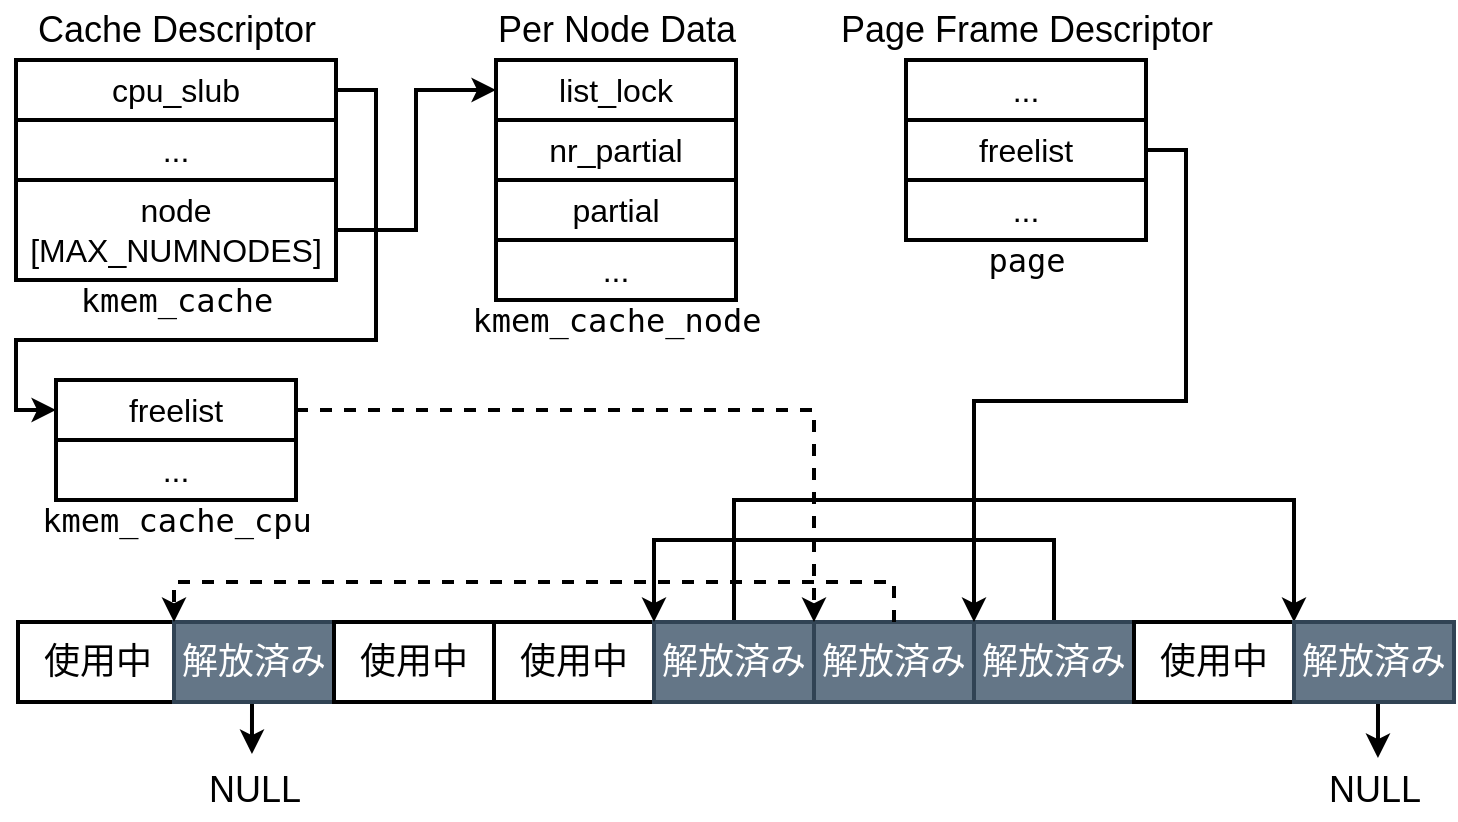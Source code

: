 <mxfile version="17.1.3" type="device"><diagram id="1PTh6FgA4ZMRLVhKMem_" name="Page-1"><mxGraphModel dx="1350" dy="734" grid="1" gridSize="10" guides="1" tooltips="1" connect="1" arrows="1" fold="1" page="1" pageScale="1" pageWidth="827" pageHeight="1169" math="0" shadow="0"><root><mxCell id="0"/><mxCell id="1" parent="0"/><mxCell id="CtP6jZYUIq63EAaGJqNB-1" value="&lt;font style=&quot;font-size: 18px&quot;&gt;使用中&lt;br&gt;&lt;/font&gt;" style="rounded=0;whiteSpace=wrap;html=1;strokeWidth=2;" parent="1" vertex="1"><mxGeometry x="81" y="401" width="80" height="40" as="geometry"/></mxCell><mxCell id="I0gND7RQxF3cpXnMpm9j-37" style="edgeStyle=orthogonalEdgeStyle;rounded=0;orthogonalLoop=1;jettySize=auto;html=1;exitX=0.5;exitY=1;exitDx=0;exitDy=0;entryX=0.483;entryY=-0.1;entryDx=0;entryDy=0;entryPerimeter=0;fontSize=18;strokeWidth=2;" edge="1" parent="1" source="CtP6jZYUIq63EAaGJqNB-3" target="I0gND7RQxF3cpXnMpm9j-34"><mxGeometry relative="1" as="geometry"/></mxCell><mxCell id="CtP6jZYUIq63EAaGJqNB-3" value="&lt;font style=&quot;font-size: 18px&quot;&gt;解放済み&lt;font style=&quot;font-size: 18px&quot;&gt;&lt;br&gt;&lt;/font&gt;&lt;/font&gt;" style="rounded=0;whiteSpace=wrap;html=1;strokeWidth=2;fillColor=#647687;fontColor=#ffffff;strokeColor=#314354;" parent="1" vertex="1"><mxGeometry x="159" y="401" width="80" height="40" as="geometry"/></mxCell><mxCell id="CtP6jZYUIq63EAaGJqNB-10" value="&lt;font style=&quot;font-size: 16px&quot;&gt;cpu_slub&lt;/font&gt;" style="rounded=0;whiteSpace=wrap;html=1;strokeWidth=2;" parent="1" vertex="1"><mxGeometry x="80" y="120" width="160" height="30" as="geometry"/></mxCell><mxCell id="CtP6jZYUIq63EAaGJqNB-11" value="&lt;font style=&quot;font-size: 16px&quot;&gt;...&lt;br&gt;&lt;/font&gt;" style="rounded=0;whiteSpace=wrap;html=1;strokeWidth=2;" parent="1" vertex="1"><mxGeometry x="80" y="150" width="160" height="30" as="geometry"/></mxCell><mxCell id="I0gND7RQxF3cpXnMpm9j-21" style="edgeStyle=orthogonalEdgeStyle;rounded=0;orthogonalLoop=1;jettySize=auto;html=1;exitX=1;exitY=0.5;exitDx=0;exitDy=0;entryX=0;entryY=0.5;entryDx=0;entryDy=0;fontSize=18;strokeWidth=2;" edge="1" parent="1" source="CtP6jZYUIq63EAaGJqNB-10" target="I0gND7RQxF3cpXnMpm9j-18"><mxGeometry relative="1" as="geometry"><Array as="points"><mxPoint x="260" y="135"/><mxPoint x="260" y="260"/><mxPoint x="80" y="260"/><mxPoint x="80" y="295"/></Array></mxGeometry></mxCell><mxCell id="I0gND7RQxF3cpXnMpm9j-22" style="edgeStyle=orthogonalEdgeStyle;rounded=0;orthogonalLoop=1;jettySize=auto;html=1;exitX=1;exitY=0.5;exitDx=0;exitDy=0;entryX=0;entryY=0.5;entryDx=0;entryDy=0;fontSize=18;strokeWidth=2;" edge="1" parent="1" source="CtP6jZYUIq63EAaGJqNB-12" target="I0gND7RQxF3cpXnMpm9j-11"><mxGeometry relative="1" as="geometry"/></mxCell><mxCell id="CtP6jZYUIq63EAaGJqNB-12" value="&lt;div style=&quot;font-size: 16px&quot;&gt;&lt;font style=&quot;font-size: 16px&quot;&gt;node&lt;br&gt;[MAX_NUMNODES]&lt;/font&gt;&lt;/div&gt;" style="rounded=0;whiteSpace=wrap;html=1;strokeWidth=2;" parent="1" vertex="1"><mxGeometry x="80" y="180" width="160" height="50" as="geometry"/></mxCell><mxCell id="CtP6jZYUIq63EAaGJqNB-14" value="&lt;font style=&quot;font-size: 18px&quot;&gt;Cache Descriptor&lt;br&gt;&lt;/font&gt;" style="text;html=1;align=center;verticalAlign=middle;resizable=0;points=[];autosize=1;strokeColor=none;fillColor=none;fontSize=16;" parent="1" vertex="1"><mxGeometry x="85" y="90" width="150" height="30" as="geometry"/></mxCell><mxCell id="CtP6jZYUIq63EAaGJqNB-16" value="&lt;font style=&quot;font-size: 18px&quot;&gt;Per Node Data&lt;br&gt;&lt;/font&gt;" style="text;html=1;align=center;verticalAlign=middle;resizable=0;points=[];autosize=1;strokeColor=none;fillColor=none;fontSize=16;" parent="1" vertex="1"><mxGeometry x="315" y="90" width="130" height="30" as="geometry"/></mxCell><mxCell id="CtP6jZYUIq63EAaGJqNB-25" value="&lt;font style=&quot;font-size: 18px&quot;&gt;NULL&lt;/font&gt;" style="text;html=1;align=center;verticalAlign=middle;resizable=0;points=[];autosize=1;strokeColor=none;fillColor=none;fontSize=16;" parent="1" vertex="1"><mxGeometry x="729" y="470" width="60" height="30" as="geometry"/></mxCell><mxCell id="I0gND7RQxF3cpXnMpm9j-1" value="&lt;font style=&quot;font-size: 18px&quot;&gt;使用中&lt;br&gt;&lt;/font&gt;" style="rounded=0;whiteSpace=wrap;html=1;strokeWidth=2;" vertex="1" parent="1"><mxGeometry x="239" y="401" width="80" height="40" as="geometry"/></mxCell><mxCell id="I0gND7RQxF3cpXnMpm9j-2" value="&lt;font style=&quot;font-size: 18px&quot;&gt;使用中&lt;br&gt;&lt;/font&gt;" style="rounded=0;whiteSpace=wrap;html=1;strokeWidth=2;" vertex="1" parent="1"><mxGeometry x="319" y="401" width="80" height="40" as="geometry"/></mxCell><mxCell id="I0gND7RQxF3cpXnMpm9j-31" style="edgeStyle=orthogonalEdgeStyle;rounded=0;orthogonalLoop=1;jettySize=auto;html=1;exitX=0.5;exitY=0;exitDx=0;exitDy=0;entryX=0;entryY=0;entryDx=0;entryDy=0;fontSize=18;strokeWidth=2;" edge="1" parent="1" source="I0gND7RQxF3cpXnMpm9j-3" target="I0gND7RQxF3cpXnMpm9j-7"><mxGeometry relative="1" as="geometry"><Array as="points"><mxPoint x="439" y="340"/><mxPoint x="719" y="340"/></Array></mxGeometry></mxCell><mxCell id="I0gND7RQxF3cpXnMpm9j-3" value="&lt;font style=&quot;font-size: 18px&quot;&gt;解放済み&lt;font style=&quot;font-size: 18px&quot;&gt;&lt;br&gt;&lt;/font&gt;&lt;/font&gt;" style="rounded=0;whiteSpace=wrap;html=1;strokeWidth=2;fillColor=#647687;fontColor=#ffffff;strokeColor=#314354;" vertex="1" parent="1"><mxGeometry x="399" y="401" width="80" height="40" as="geometry"/></mxCell><mxCell id="I0gND7RQxF3cpXnMpm9j-4" value="&lt;font style=&quot;font-size: 18px&quot;&gt;解放済み&lt;font style=&quot;font-size: 18px&quot;&gt;&lt;br&gt;&lt;/font&gt;&lt;/font&gt;" style="rounded=0;whiteSpace=wrap;html=1;strokeWidth=2;fillColor=#647687;fontColor=#ffffff;strokeColor=#314354;" vertex="1" parent="1"><mxGeometry x="479" y="401" width="80" height="40" as="geometry"/></mxCell><mxCell id="I0gND7RQxF3cpXnMpm9j-30" style="edgeStyle=orthogonalEdgeStyle;rounded=0;orthogonalLoop=1;jettySize=auto;html=1;exitX=0.5;exitY=0;exitDx=0;exitDy=0;entryX=1;entryY=0;entryDx=0;entryDy=0;fontSize=18;strokeWidth=2;" edge="1" parent="1" source="I0gND7RQxF3cpXnMpm9j-5" target="I0gND7RQxF3cpXnMpm9j-2"><mxGeometry relative="1" as="geometry"><Array as="points"><mxPoint x="599" y="360"/><mxPoint x="399" y="360"/></Array></mxGeometry></mxCell><mxCell id="I0gND7RQxF3cpXnMpm9j-5" value="&lt;font style=&quot;font-size: 18px&quot;&gt;解放済み&lt;font style=&quot;font-size: 18px&quot;&gt;&lt;br&gt;&lt;/font&gt;&lt;/font&gt;" style="rounded=0;whiteSpace=wrap;html=1;strokeWidth=2;fillColor=#647687;fontColor=#ffffff;strokeColor=#314354;" vertex="1" parent="1"><mxGeometry x="559" y="401" width="80" height="40" as="geometry"/></mxCell><mxCell id="I0gND7RQxF3cpXnMpm9j-6" value="&lt;font style=&quot;font-size: 18px&quot;&gt;使用中&lt;br&gt;&lt;/font&gt;" style="rounded=0;whiteSpace=wrap;html=1;strokeWidth=2;" vertex="1" parent="1"><mxGeometry x="639" y="401" width="80" height="40" as="geometry"/></mxCell><mxCell id="I0gND7RQxF3cpXnMpm9j-36" style="edgeStyle=orthogonalEdgeStyle;rounded=0;orthogonalLoop=1;jettySize=auto;html=1;exitX=0.5;exitY=1;exitDx=0;exitDy=0;entryX=0.533;entryY=-0.033;entryDx=0;entryDy=0;entryPerimeter=0;fontSize=18;strokeWidth=2;" edge="1" parent="1" source="I0gND7RQxF3cpXnMpm9j-7" target="CtP6jZYUIq63EAaGJqNB-25"><mxGeometry relative="1" as="geometry"/></mxCell><mxCell id="I0gND7RQxF3cpXnMpm9j-7" value="&lt;font style=&quot;font-size: 18px&quot;&gt;解放済み&lt;font style=&quot;font-size: 18px&quot;&gt;&lt;br&gt;&lt;/font&gt;&lt;/font&gt;" style="rounded=0;whiteSpace=wrap;html=1;strokeWidth=2;fillColor=#647687;fontColor=#ffffff;strokeColor=#314354;" vertex="1" parent="1"><mxGeometry x="719" y="401" width="80" height="40" as="geometry"/></mxCell><mxCell id="I0gND7RQxF3cpXnMpm9j-10" value="&lt;pre style=&quot;font-size: 16px&quot;&gt;&lt;font style=&quot;font-size: 16px&quot;&gt;kmem_cache&lt;/font&gt;&lt;/pre&gt;" style="text;html=1;align=center;verticalAlign=middle;resizable=0;points=[];autosize=1;strokeColor=none;fillColor=none;fontSize=18;" vertex="1" parent="1"><mxGeometry x="110" y="210" width="100" height="60" as="geometry"/></mxCell><mxCell id="I0gND7RQxF3cpXnMpm9j-11" value="&lt;font style=&quot;font-size: 16px&quot;&gt;list_lock&lt;/font&gt;" style="rounded=0;whiteSpace=wrap;html=1;strokeWidth=2;" vertex="1" parent="1"><mxGeometry x="320" y="120" width="120" height="30" as="geometry"/></mxCell><mxCell id="I0gND7RQxF3cpXnMpm9j-12" value="&lt;font style=&quot;font-size: 16px&quot;&gt;nr_partial&lt;/font&gt;" style="rounded=0;whiteSpace=wrap;html=1;strokeWidth=2;" vertex="1" parent="1"><mxGeometry x="320" y="150" width="120" height="30" as="geometry"/></mxCell><mxCell id="I0gND7RQxF3cpXnMpm9j-13" value="&lt;font style=&quot;font-size: 16px&quot;&gt;partial&lt;/font&gt;" style="rounded=0;whiteSpace=wrap;html=1;strokeWidth=2;" vertex="1" parent="1"><mxGeometry x="320" y="180" width="120" height="30" as="geometry"/></mxCell><mxCell id="I0gND7RQxF3cpXnMpm9j-14" value="&lt;font style=&quot;font-size: 16px&quot;&gt;...&lt;br&gt;&lt;/font&gt;" style="rounded=0;whiteSpace=wrap;html=1;strokeWidth=2;" vertex="1" parent="1"><mxGeometry x="320" y="210" width="120" height="30" as="geometry"/></mxCell><mxCell id="I0gND7RQxF3cpXnMpm9j-15" value="&lt;pre style=&quot;font-size: 16px&quot;&gt;&lt;font style=&quot;font-size: 16px&quot;&gt;kmem_cache_node&lt;/font&gt;&lt;/pre&gt;" style="text;html=1;align=center;verticalAlign=middle;resizable=0;points=[];autosize=1;strokeColor=none;fillColor=none;fontSize=18;" vertex="1" parent="1"><mxGeometry x="310" y="220" width="140" height="60" as="geometry"/></mxCell><mxCell id="I0gND7RQxF3cpXnMpm9j-16" value="&lt;font style=&quot;font-size: 18px&quot;&gt;Page Frame Descriptor&lt;/font&gt;" style="text;html=1;align=center;verticalAlign=middle;resizable=0;points=[];autosize=1;strokeColor=none;fillColor=none;fontSize=16;" vertex="1" parent="1"><mxGeometry x="485" y="90" width="200" height="30" as="geometry"/></mxCell><mxCell id="I0gND7RQxF3cpXnMpm9j-27" style="edgeStyle=orthogonalEdgeStyle;rounded=0;orthogonalLoop=1;jettySize=auto;html=1;exitX=1;exitY=0.5;exitDx=0;exitDy=0;entryX=0;entryY=0;entryDx=0;entryDy=0;fontSize=18;strokeWidth=2;dashed=1;" edge="1" parent="1" source="I0gND7RQxF3cpXnMpm9j-18" target="I0gND7RQxF3cpXnMpm9j-4"><mxGeometry relative="1" as="geometry"/></mxCell><mxCell id="I0gND7RQxF3cpXnMpm9j-18" value="&lt;font style=&quot;font-size: 16px&quot;&gt;freelist&lt;/font&gt;" style="rounded=0;whiteSpace=wrap;html=1;strokeWidth=2;" vertex="1" parent="1"><mxGeometry x="100" y="280" width="120" height="30" as="geometry"/></mxCell><mxCell id="I0gND7RQxF3cpXnMpm9j-19" value="&lt;font style=&quot;font-size: 16px&quot;&gt;...&lt;br&gt;&lt;/font&gt;" style="rounded=0;whiteSpace=wrap;html=1;strokeWidth=2;" vertex="1" parent="1"><mxGeometry x="100" y="310" width="120" height="30" as="geometry"/></mxCell><mxCell id="I0gND7RQxF3cpXnMpm9j-20" value="&lt;pre style=&quot;font-size: 16px&quot;&gt;&lt;font style=&quot;font-size: 16px&quot;&gt;kmem_cache_cpu&lt;/font&gt;&lt;/pre&gt;" style="text;html=1;align=center;verticalAlign=middle;resizable=0;points=[];autosize=1;strokeColor=none;fillColor=none;fontSize=18;" vertex="1" parent="1"><mxGeometry x="95" y="320" width="130" height="60" as="geometry"/></mxCell><mxCell id="I0gND7RQxF3cpXnMpm9j-29" style="edgeStyle=orthogonalEdgeStyle;rounded=0;orthogonalLoop=1;jettySize=auto;html=1;exitX=1;exitY=0.5;exitDx=0;exitDy=0;entryX=0;entryY=0;entryDx=0;entryDy=0;fontSize=18;strokeWidth=2;" edge="1" parent="1" source="I0gND7RQxF3cpXnMpm9j-23" target="I0gND7RQxF3cpXnMpm9j-5"><mxGeometry relative="1" as="geometry"/></mxCell><mxCell id="I0gND7RQxF3cpXnMpm9j-23" value="&lt;font style=&quot;font-size: 16px&quot;&gt;freelist&lt;/font&gt;" style="rounded=0;whiteSpace=wrap;html=1;strokeWidth=2;" vertex="1" parent="1"><mxGeometry x="525" y="150" width="120" height="30" as="geometry"/></mxCell><mxCell id="I0gND7RQxF3cpXnMpm9j-24" value="&lt;font style=&quot;font-size: 16px&quot;&gt;...&lt;br&gt;&lt;/font&gt;" style="rounded=0;whiteSpace=wrap;html=1;strokeWidth=2;" vertex="1" parent="1"><mxGeometry x="525" y="180" width="120" height="30" as="geometry"/></mxCell><mxCell id="I0gND7RQxF3cpXnMpm9j-25" value="&lt;font style=&quot;font-size: 16px&quot;&gt;...&lt;br&gt;&lt;/font&gt;" style="rounded=0;whiteSpace=wrap;html=1;strokeWidth=2;" vertex="1" parent="1"><mxGeometry x="525" y="120" width="120" height="30" as="geometry"/></mxCell><mxCell id="I0gND7RQxF3cpXnMpm9j-26" value="&lt;pre style=&quot;font-size: 16px&quot;&gt;&lt;font style=&quot;font-size: 16px&quot;&gt;page&lt;/font&gt;&lt;/pre&gt;" style="text;html=1;align=center;verticalAlign=middle;resizable=0;points=[];autosize=1;strokeColor=none;fillColor=none;fontSize=18;" vertex="1" parent="1"><mxGeometry x="560" y="190" width="50" height="60" as="geometry"/></mxCell><mxCell id="I0gND7RQxF3cpXnMpm9j-28" style="edgeStyle=orthogonalEdgeStyle;rounded=0;orthogonalLoop=1;jettySize=auto;html=1;exitX=0.5;exitY=0;exitDx=0;exitDy=0;entryX=0;entryY=0;entryDx=0;entryDy=0;fontSize=18;strokeWidth=2;dashed=1;" edge="1" parent="1" source="I0gND7RQxF3cpXnMpm9j-4" target="CtP6jZYUIq63EAaGJqNB-3"><mxGeometry relative="1" as="geometry"><mxPoint x="230" y="305" as="sourcePoint"/><mxPoint x="489" y="411" as="targetPoint"/></mxGeometry></mxCell><mxCell id="I0gND7RQxF3cpXnMpm9j-34" value="&lt;font style=&quot;font-size: 18px&quot;&gt;NULL&lt;/font&gt;" style="text;html=1;align=center;verticalAlign=middle;resizable=0;points=[];autosize=1;strokeColor=none;fillColor=none;fontSize=16;" vertex="1" parent="1"><mxGeometry x="169" y="470" width="60" height="30" as="geometry"/></mxCell></root></mxGraphModel></diagram></mxfile>